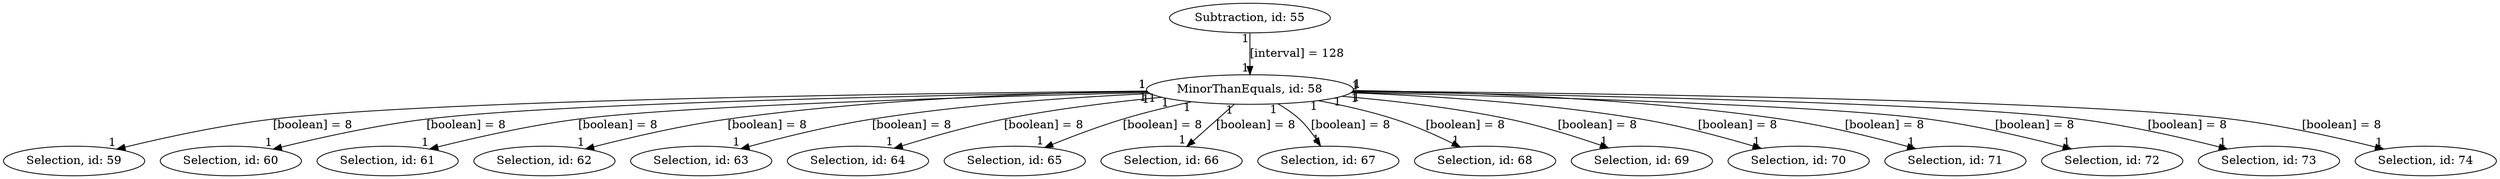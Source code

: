 digraph {
"Subtraction, id: 55" -> "MinorThanEquals, id: 58"[label="[interval] = 128", headlabel="1", taillabel="1" ]
"MinorThanEquals, id: 58" -> "Selection, id: 59"[label="[boolean] = 8", headlabel="1", taillabel="1" ]
"MinorThanEquals, id: 58" -> "Selection, id: 60"[label="[boolean] = 8", headlabel="1", taillabel="1" ]
"MinorThanEquals, id: 58" -> "Selection, id: 61"[label="[boolean] = 8", headlabel="1", taillabel="1" ]
"MinorThanEquals, id: 58" -> "Selection, id: 62"[label="[boolean] = 8", headlabel="1", taillabel="1" ]
"MinorThanEquals, id: 58" -> "Selection, id: 63"[label="[boolean] = 8", headlabel="1", taillabel="1" ]
"MinorThanEquals, id: 58" -> "Selection, id: 64"[label="[boolean] = 8", headlabel="1", taillabel="1" ]
"MinorThanEquals, id: 58" -> "Selection, id: 65"[label="[boolean] = 8", headlabel="1", taillabel="1" ]
"MinorThanEquals, id: 58" -> "Selection, id: 66"[label="[boolean] = 8", headlabel="1", taillabel="1" ]
"MinorThanEquals, id: 58" -> "Selection, id: 67"[label="[boolean] = 8", headlabel="1", taillabel="1" ]
"MinorThanEquals, id: 58" -> "Selection, id: 68"[label="[boolean] = 8", headlabel="1", taillabel="1" ]
"MinorThanEquals, id: 58" -> "Selection, id: 69"[label="[boolean] = 8", headlabel="1", taillabel="1" ]
"MinorThanEquals, id: 58" -> "Selection, id: 70"[label="[boolean] = 8", headlabel="1", taillabel="1" ]
"MinorThanEquals, id: 58" -> "Selection, id: 71"[label="[boolean] = 8", headlabel="1", taillabel="1" ]
"MinorThanEquals, id: 58" -> "Selection, id: 72"[label="[boolean] = 8", headlabel="1", taillabel="1" ]
"MinorThanEquals, id: 58" -> "Selection, id: 73"[label="[boolean] = 8", headlabel="1", taillabel="1" ]
"MinorThanEquals, id: 58" -> "Selection, id: 74"[label="[boolean] = 8", headlabel="1", taillabel="1" ]
}

